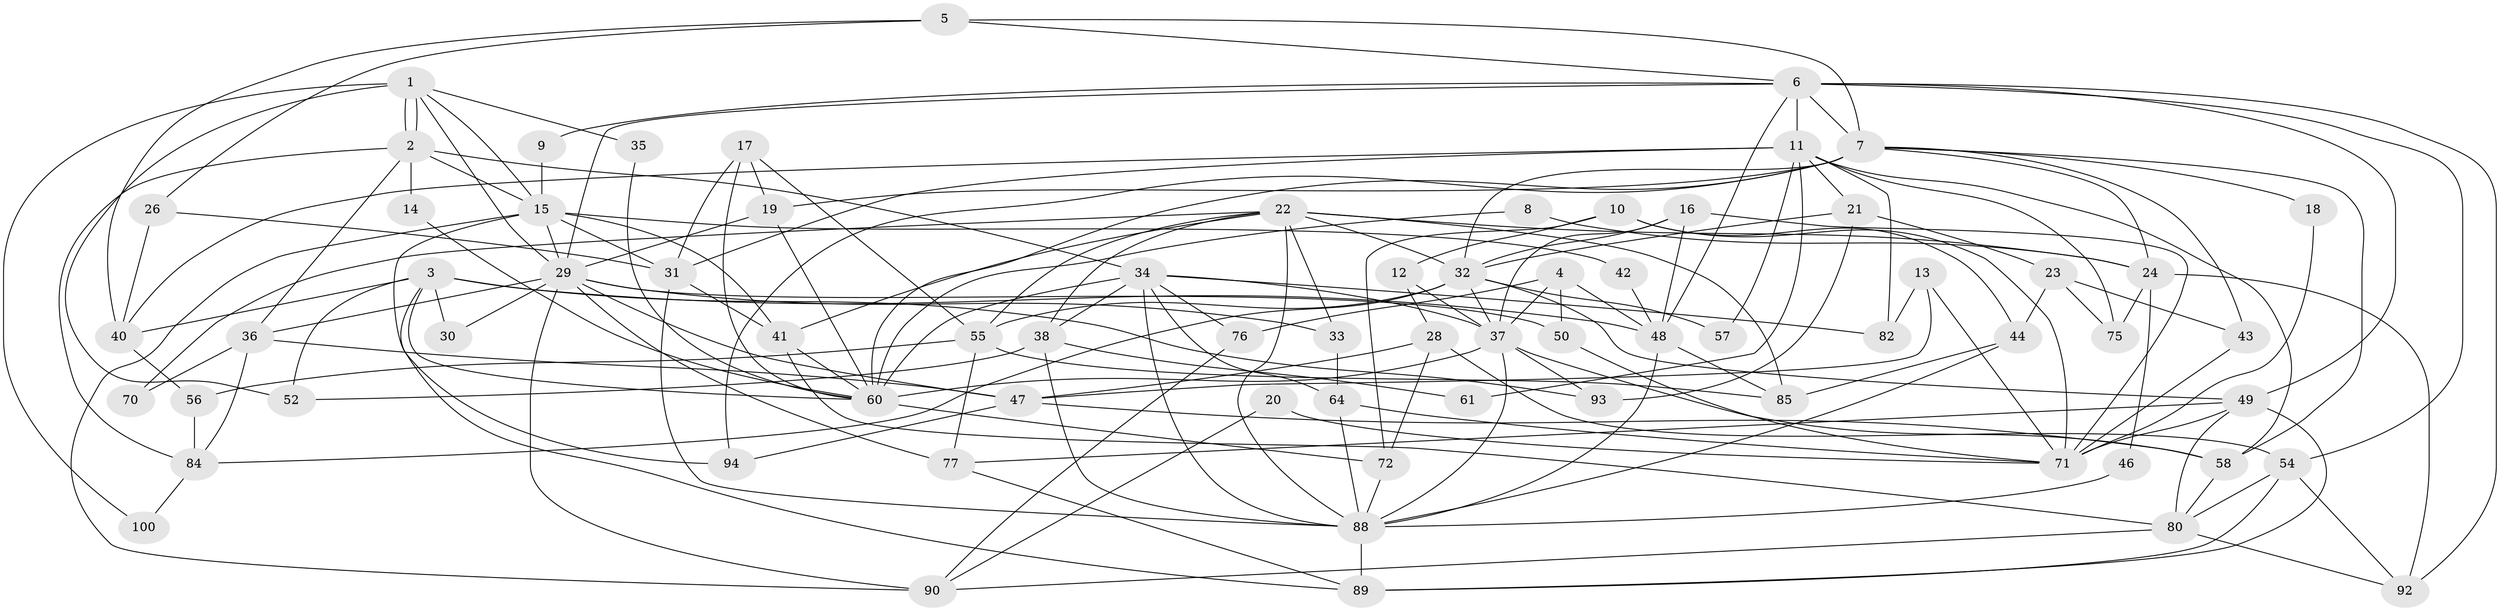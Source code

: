 // Generated by graph-tools (version 1.1) at 2025/23/03/03/25 07:23:56]
// undirected, 72 vertices, 174 edges
graph export_dot {
graph [start="1"]
  node [color=gray90,style=filled];
  1 [super="+62"];
  2 [super="+78"];
  3 [super="+86"];
  4;
  5 [super="+39"];
  6 [super="+59"];
  7 [super="+87"];
  8;
  9;
  10 [super="+96"];
  11 [super="+51"];
  12;
  13;
  14;
  15 [super="+68"];
  16 [super="+104"];
  17;
  18;
  19 [super="+25"];
  20;
  21 [super="+63"];
  22 [super="+27"];
  23;
  24 [super="+101"];
  26;
  28 [super="+53"];
  29 [super="+66"];
  30;
  31;
  32 [super="+45"];
  33;
  34 [super="+99"];
  35;
  36 [super="+69"];
  37 [super="+105"];
  38 [super="+79"];
  40;
  41 [super="+74"];
  42;
  43;
  44 [super="+103"];
  46;
  47 [super="+83"];
  48 [super="+67"];
  49 [super="+97"];
  50;
  52 [super="+81"];
  54 [super="+65"];
  55 [super="+95"];
  56;
  57;
  58;
  60 [super="+73"];
  61;
  64;
  70;
  71 [super="+91"];
  72;
  75;
  76;
  77;
  80 [super="+102"];
  82;
  84;
  85;
  88 [super="+98"];
  89;
  90;
  92;
  93;
  94;
  100;
  1 -- 2;
  1 -- 2;
  1 -- 35;
  1 -- 52;
  1 -- 100;
  1 -- 29;
  1 -- 15;
  2 -- 14;
  2 -- 36;
  2 -- 34;
  2 -- 84;
  2 -- 15;
  3 -- 60;
  3 -- 40;
  3 -- 48 [weight=2];
  3 -- 52;
  3 -- 89;
  3 -- 93;
  3 -- 30;
  4 -- 50;
  4 -- 76;
  4 -- 37;
  4 -- 48;
  5 -- 40;
  5 -- 26;
  5 -- 7;
  5 -- 6;
  6 -- 9;
  6 -- 54;
  6 -- 92;
  6 -- 49;
  6 -- 7;
  6 -- 11;
  6 -- 29;
  6 -- 48;
  7 -- 58;
  7 -- 60;
  7 -- 19;
  7 -- 18;
  7 -- 43;
  7 -- 94;
  7 -- 24;
  7 -- 32;
  8 -- 24;
  8 -- 60;
  9 -- 15;
  10 -- 71;
  10 -- 72;
  10 -- 12;
  10 -- 44;
  11 -- 31;
  11 -- 21;
  11 -- 61;
  11 -- 82;
  11 -- 75;
  11 -- 40;
  11 -- 57;
  11 -- 58;
  12 -- 37;
  12 -- 28;
  13 -- 82;
  13 -- 71;
  13 -- 47;
  14 -- 60;
  15 -- 31;
  15 -- 42;
  15 -- 29;
  15 -- 94;
  15 -- 90;
  15 -- 41;
  16 -- 32;
  16 -- 71;
  16 -- 48;
  16 -- 37;
  17 -- 31;
  17 -- 55;
  17 -- 19;
  17 -- 60;
  18 -- 71;
  19 -- 29;
  19 -- 60;
  20 -- 90;
  20 -- 71;
  21 -- 23;
  21 -- 93;
  21 -- 32;
  22 -- 88;
  22 -- 24;
  22 -- 32;
  22 -- 70;
  22 -- 85;
  22 -- 55;
  22 -- 38;
  22 -- 41;
  22 -- 33;
  23 -- 43;
  23 -- 75;
  23 -- 44;
  24 -- 92;
  24 -- 75;
  24 -- 46;
  26 -- 40;
  26 -- 31;
  28 -- 47;
  28 -- 72;
  28 -- 54;
  29 -- 30;
  29 -- 33;
  29 -- 90;
  29 -- 50;
  29 -- 77;
  29 -- 47;
  29 -- 36;
  31 -- 88;
  31 -- 41;
  32 -- 57;
  32 -- 37;
  32 -- 49;
  32 -- 84;
  32 -- 55;
  33 -- 64;
  34 -- 60;
  34 -- 76;
  34 -- 82;
  34 -- 64;
  34 -- 37;
  34 -- 38;
  34 -- 88;
  35 -- 60;
  36 -- 84;
  36 -- 70;
  36 -- 47;
  37 -- 58;
  37 -- 88;
  37 -- 93;
  37 -- 60;
  38 -- 88;
  38 -- 61;
  38 -- 52;
  40 -- 56;
  41 -- 80;
  41 -- 60;
  42 -- 48;
  43 -- 71;
  44 -- 85;
  44 -- 88;
  46 -- 88;
  47 -- 58;
  47 -- 94;
  48 -- 88;
  48 -- 85;
  49 -- 80 [weight=2];
  49 -- 71 [weight=2];
  49 -- 89;
  49 -- 77;
  50 -- 71;
  54 -- 80;
  54 -- 89;
  54 -- 92;
  55 -- 56;
  55 -- 77;
  55 -- 85;
  56 -- 84;
  58 -- 80;
  60 -- 72;
  64 -- 71;
  64 -- 88;
  72 -- 88;
  76 -- 90;
  77 -- 89;
  80 -- 90;
  80 -- 92;
  84 -- 100;
  88 -- 89;
}
